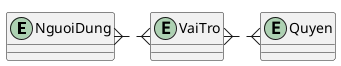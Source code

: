 @startuml erd
!pragma layout smetana
left to right direction

' Quản lý người dùng và vai trò
entity NguoiDung
entity VaiTro
entity Quyen

NguoiDung }..{  VaiTro
VaiTro }..{ Quyen
@enduml

